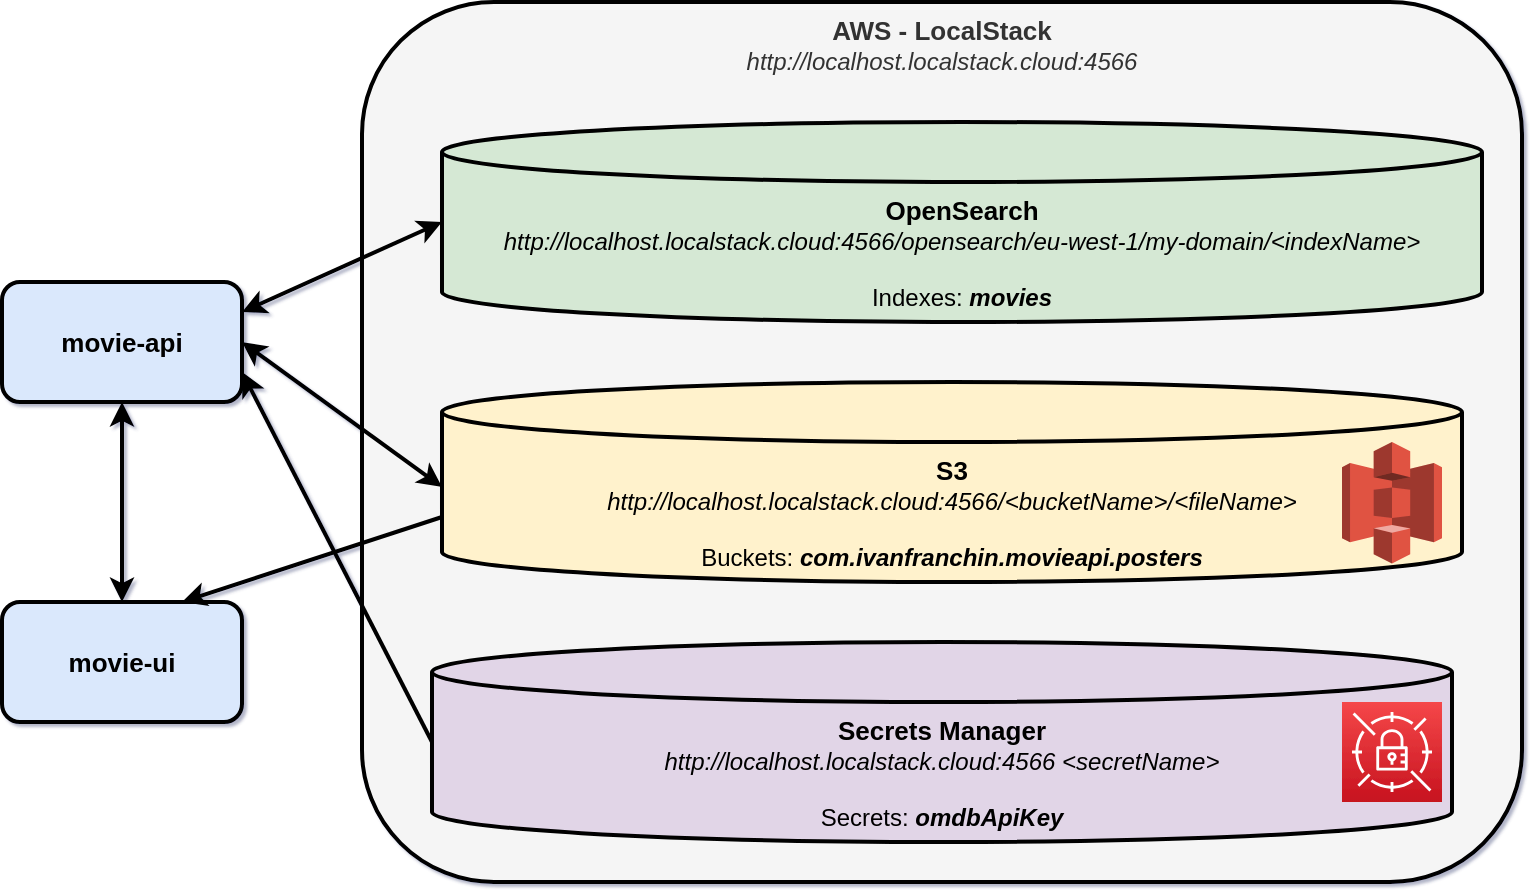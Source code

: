 <mxfile version="20.1.1" type="device"><diagram id="XwkJuM2J8qYWGnsBCR0A" name="Page-1"><mxGraphModel dx="946" dy="593" grid="1" gridSize="10" guides="1" tooltips="1" connect="1" arrows="1" fold="1" page="1" pageScale="1" pageWidth="827" pageHeight="1169" math="0" shadow="1"><root><mxCell id="0"/><mxCell id="1" parent="0"/><mxCell id="s9N_xNdwKeTXp1IF4igJ-1" value="&lt;b&gt;&lt;font style=&quot;font-size: 13px;&quot;&gt;movie-api&lt;/font&gt;&lt;/b&gt;" style="rounded=1;whiteSpace=wrap;html=1;strokeWidth=2;fillColor=#dae8fc;strokeColor=#000000;" parent="1" vertex="1"><mxGeometry x="40" y="150" width="120" height="60" as="geometry"/></mxCell><mxCell id="s9N_xNdwKeTXp1IF4igJ-2" value="&lt;b&gt;&lt;font style=&quot;font-size: 13px;&quot;&gt;AWS - LocalStack&lt;/font&gt;&lt;/b&gt;&lt;br&gt;&lt;i&gt;http://localhost.localstack.cloud:4566&lt;/i&gt;" style="rounded=1;whiteSpace=wrap;html=1;strokeWidth=2;verticalAlign=top;fillColor=#f5f5f5;fontColor=#333333;strokeColor=#000000;" parent="1" vertex="1"><mxGeometry x="220" y="10" width="580" height="440" as="geometry"/></mxCell><mxCell id="s9N_xNdwKeTXp1IF4igJ-4" value="&lt;b&gt;&lt;font style=&quot;font-size: 13px;&quot;&gt;OpenSearch&lt;br&gt;&lt;/font&gt;&lt;/b&gt;&lt;i&gt;http://localhost.localstack.cloud:4566/opensearch/eu-west-1/my-domain/&amp;lt;indexName&amp;gt;&lt;/i&gt;&lt;br&gt;&lt;br&gt;Indexes:&amp;nbsp;&lt;b&gt;&lt;i&gt;movies&lt;/i&gt;&lt;/b&gt;" style="shape=cylinder3;whiteSpace=wrap;html=1;boundedLbl=1;backgroundOutline=1;size=15;strokeWidth=2;fillColor=#d5e8d4;strokeColor=#000000;verticalAlign=top;" parent="1" vertex="1"><mxGeometry x="260" y="70" width="520" height="100" as="geometry"/></mxCell><mxCell id="s9N_xNdwKeTXp1IF4igJ-5" value="" style="endArrow=classic;startArrow=classic;html=1;rounded=0;entryX=0;entryY=0.5;entryDx=0;entryDy=0;entryPerimeter=0;strokeWidth=2;exitX=1;exitY=0.25;exitDx=0;exitDy=0;" parent="1" source="s9N_xNdwKeTXp1IF4igJ-1" target="s9N_xNdwKeTXp1IF4igJ-4" edge="1"><mxGeometry width="50" height="50" relative="1" as="geometry"><mxPoint x="160" y="140" as="sourcePoint"/><mxPoint x="200" y="140" as="targetPoint"/></mxGeometry></mxCell><mxCell id="sAOsSofV-e2YyAESycMU-1" value="&lt;b&gt;&lt;font style=&quot;font-size: 13px;&quot;&gt;S3&lt;br&gt;&lt;/font&gt;&lt;/b&gt;&lt;i&gt;http://localhost.localstack.cloud:4566/&amp;lt;bucketName&amp;gt;/&amp;lt;fileName&amp;gt;&lt;/i&gt;&lt;br&gt;&lt;br&gt;Buckets:&amp;nbsp;&lt;i style=&quot;&quot;&gt;&lt;b&gt;com.ivanfranchin.movieapi.posters&lt;/b&gt;&lt;/i&gt;" style="shape=cylinder3;whiteSpace=wrap;html=1;boundedLbl=1;backgroundOutline=1;size=15;strokeWidth=2;fillColor=#fff2cc;strokeColor=#000000;verticalAlign=top;" parent="1" vertex="1"><mxGeometry x="260" y="200" width="510" height="100" as="geometry"/></mxCell><mxCell id="sAOsSofV-e2YyAESycMU-2" value="" style="endArrow=classic;startArrow=classic;html=1;rounded=0;exitX=1;exitY=0.5;exitDx=0;exitDy=0;entryX=0;entryY=0;entryDx=0;entryDy=52.5;entryPerimeter=0;strokeWidth=2;" parent="1" source="s9N_xNdwKeTXp1IF4igJ-1" target="sAOsSofV-e2YyAESycMU-1" edge="1"><mxGeometry width="50" height="50" relative="1" as="geometry"><mxPoint x="170" y="160" as="sourcePoint"/><mxPoint x="322.5" y="100" as="targetPoint"/></mxGeometry></mxCell><mxCell id="ibfDH72B0C_eiPL8RaKv-1" value="&lt;b&gt;&lt;font style=&quot;font-size: 13px;&quot;&gt;Secrets Manager&lt;br&gt;&lt;/font&gt;&lt;/b&gt;&lt;i&gt;http://localhost.localstack.cloud:4566 &amp;lt;secretName&amp;gt;&lt;/i&gt;&lt;br&gt;&lt;br&gt;Secrets: &lt;b&gt;&lt;i&gt;omdbApiKey&lt;/i&gt;&lt;/b&gt;" style="shape=cylinder3;whiteSpace=wrap;html=1;boundedLbl=1;backgroundOutline=1;size=15;strokeWidth=2;fillColor=#e1d5e7;strokeColor=#000000;verticalAlign=top;" parent="1" vertex="1"><mxGeometry x="255" y="330" width="510" height="100" as="geometry"/></mxCell><mxCell id="ibfDH72B0C_eiPL8RaKv-2" value="" style="endArrow=none;startArrow=classic;html=1;rounded=0;exitX=1;exitY=0.75;exitDx=0;exitDy=0;entryX=0;entryY=0.5;entryDx=0;entryDy=0;entryPerimeter=0;strokeWidth=2;endFill=0;" parent="1" source="s9N_xNdwKeTXp1IF4igJ-1" target="ibfDH72B0C_eiPL8RaKv-1" edge="1"><mxGeometry width="50" height="50" relative="1" as="geometry"><mxPoint x="170" y="260" as="sourcePoint"/><mxPoint x="270" y="262.5" as="targetPoint"/></mxGeometry></mxCell><mxCell id="bEwbJKDIXWKiu2W34k37-3" value="" style="outlineConnect=0;dashed=0;verticalLabelPosition=bottom;verticalAlign=top;align=center;html=1;shape=mxgraph.aws3.s3;fillColor=#E05243;gradientColor=none;strokeColor=#000000;strokeWidth=2;aspect=fixed;" parent="1" vertex="1"><mxGeometry x="710" y="230" width="50" height="60.78" as="geometry"/></mxCell><mxCell id="bEwbJKDIXWKiu2W34k37-4" value="" style="sketch=0;points=[[0,0,0],[0.25,0,0],[0.5,0,0],[0.75,0,0],[1,0,0],[0,1,0],[0.25,1,0],[0.5,1,0],[0.75,1,0],[1,1,0],[0,0.25,0],[0,0.5,0],[0,0.75,0],[1,0.25,0],[1,0.5,0],[1,0.75,0]];outlineConnect=0;fontColor=#232F3E;gradientColor=#F54749;gradientDirection=north;fillColor=#C7131F;strokeColor=#ffffff;dashed=0;verticalLabelPosition=bottom;verticalAlign=top;align=center;html=1;fontSize=12;fontStyle=0;aspect=fixed;shape=mxgraph.aws4.resourceIcon;resIcon=mxgraph.aws4.secrets_manager;" parent="1" vertex="1"><mxGeometry x="710" y="360" width="50" height="50" as="geometry"/></mxCell><mxCell id="dLm8wEQW7eQFVGJ1o-zl-1" value="&lt;b&gt;&lt;font style=&quot;font-size: 13px;&quot;&gt;movie-ui&lt;/font&gt;&lt;/b&gt;" style="rounded=1;whiteSpace=wrap;html=1;strokeWidth=2;fillColor=#dae8fc;strokeColor=#000000;" parent="1" vertex="1"><mxGeometry x="40" y="310" width="120" height="60" as="geometry"/></mxCell><mxCell id="dLm8wEQW7eQFVGJ1o-zl-2" value="" style="endArrow=classic;startArrow=classic;html=1;rounded=0;entryX=0.5;entryY=1;entryDx=0;entryDy=0;strokeWidth=2;" parent="1" source="dLm8wEQW7eQFVGJ1o-zl-1" target="s9N_xNdwKeTXp1IF4igJ-1" edge="1"><mxGeometry width="50" height="50" relative="1" as="geometry"><mxPoint x="90" y="320" as="sourcePoint"/><mxPoint x="140" y="270" as="targetPoint"/></mxGeometry></mxCell><mxCell id="dLm8wEQW7eQFVGJ1o-zl-4" value="" style="endArrow=none;startArrow=classic;html=1;rounded=0;strokeWidth=2;exitX=0.75;exitY=0;exitDx=0;exitDy=0;entryX=0;entryY=0;entryDx=0;entryDy=67.5;entryPerimeter=0;endFill=0;" parent="1" source="dLm8wEQW7eQFVGJ1o-zl-1" target="sAOsSofV-e2YyAESycMU-1" edge="1"><mxGeometry width="50" height="50" relative="1" as="geometry"><mxPoint x="390" y="330" as="sourcePoint"/><mxPoint x="440" y="280" as="targetPoint"/></mxGeometry></mxCell></root></mxGraphModel></diagram></mxfile>